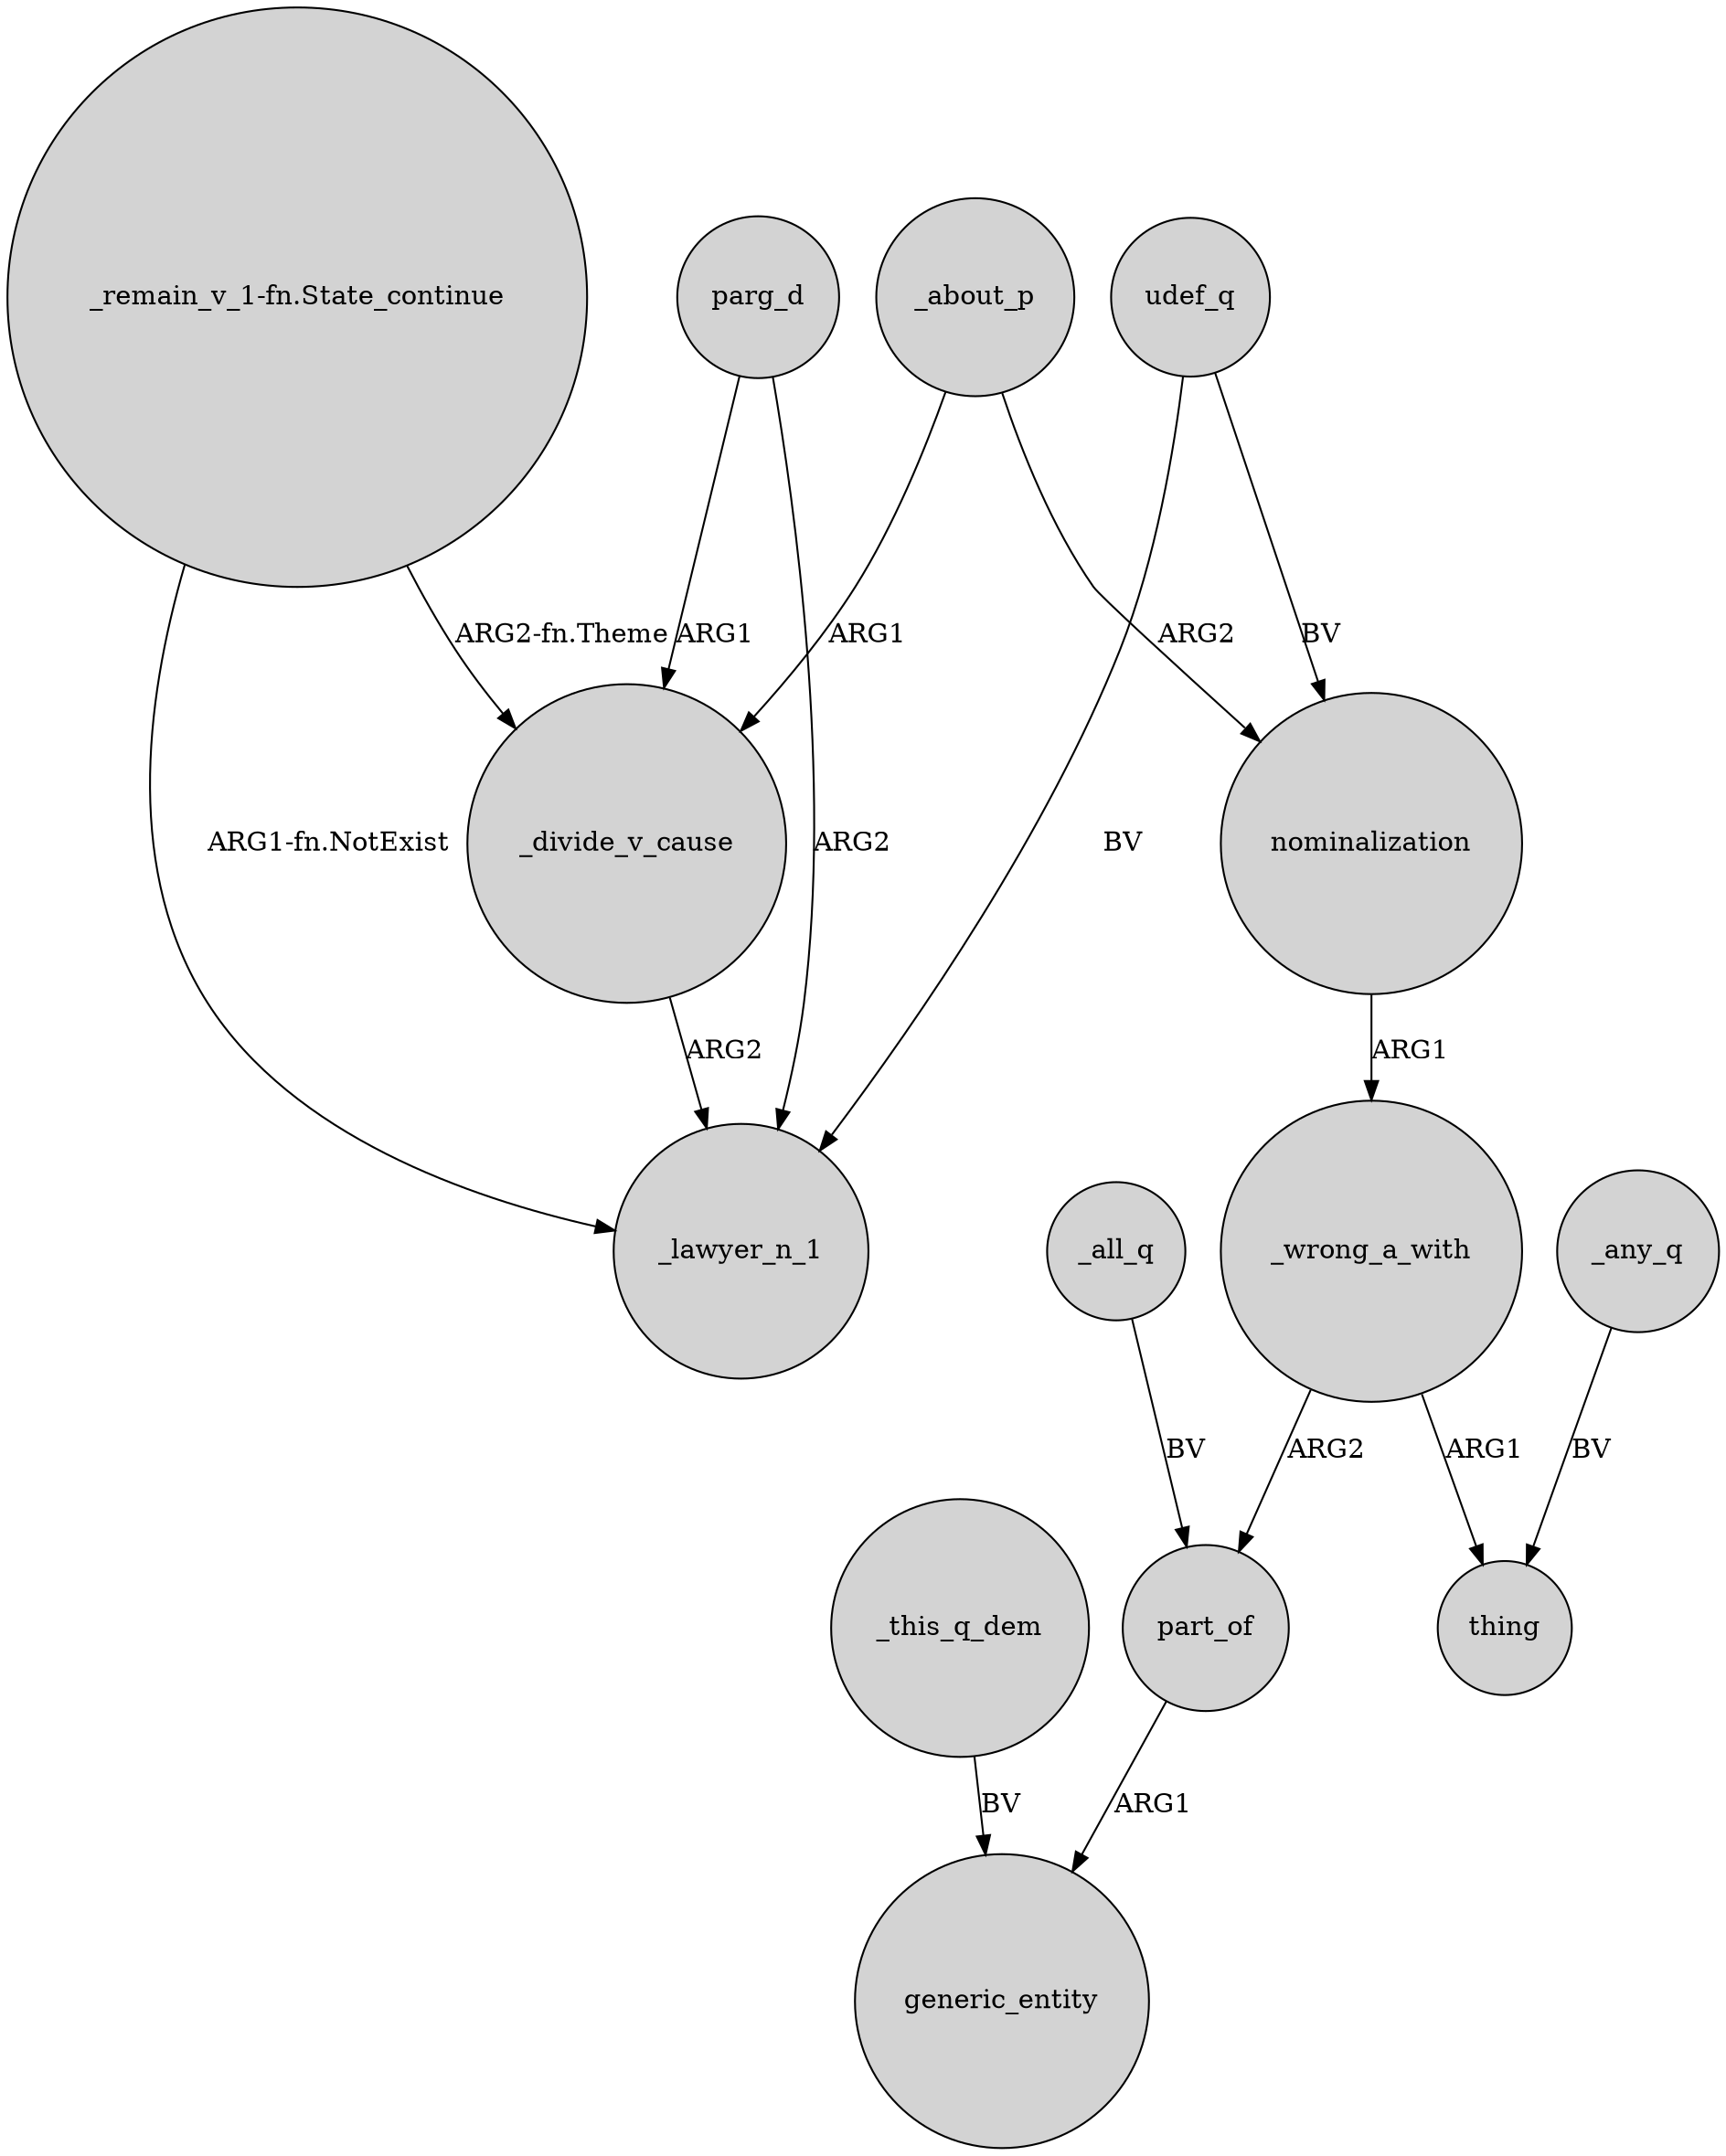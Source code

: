 digraph {
	node [shape=circle style=filled]
	_divide_v_cause -> _lawyer_n_1 [label=ARG2]
	parg_d -> _divide_v_cause [label=ARG1]
	_this_q_dem -> generic_entity [label=BV]
	_all_q -> part_of [label=BV]
	udef_q -> _lawyer_n_1 [label=BV]
	udef_q -> nominalization [label=BV]
	nominalization -> _wrong_a_with [label=ARG1]
	_wrong_a_with -> part_of [label=ARG2]
	"_remain_v_1-fn.State_continue" -> _lawyer_n_1 [label="ARG1-fn.NotExist"]
	part_of -> generic_entity [label=ARG1]
	_about_p -> nominalization [label=ARG2]
	_about_p -> _divide_v_cause [label=ARG1]
	"_remain_v_1-fn.State_continue" -> _divide_v_cause [label="ARG2-fn.Theme"]
	_wrong_a_with -> thing [label=ARG1]
	_any_q -> thing [label=BV]
	parg_d -> _lawyer_n_1 [label=ARG2]
}
